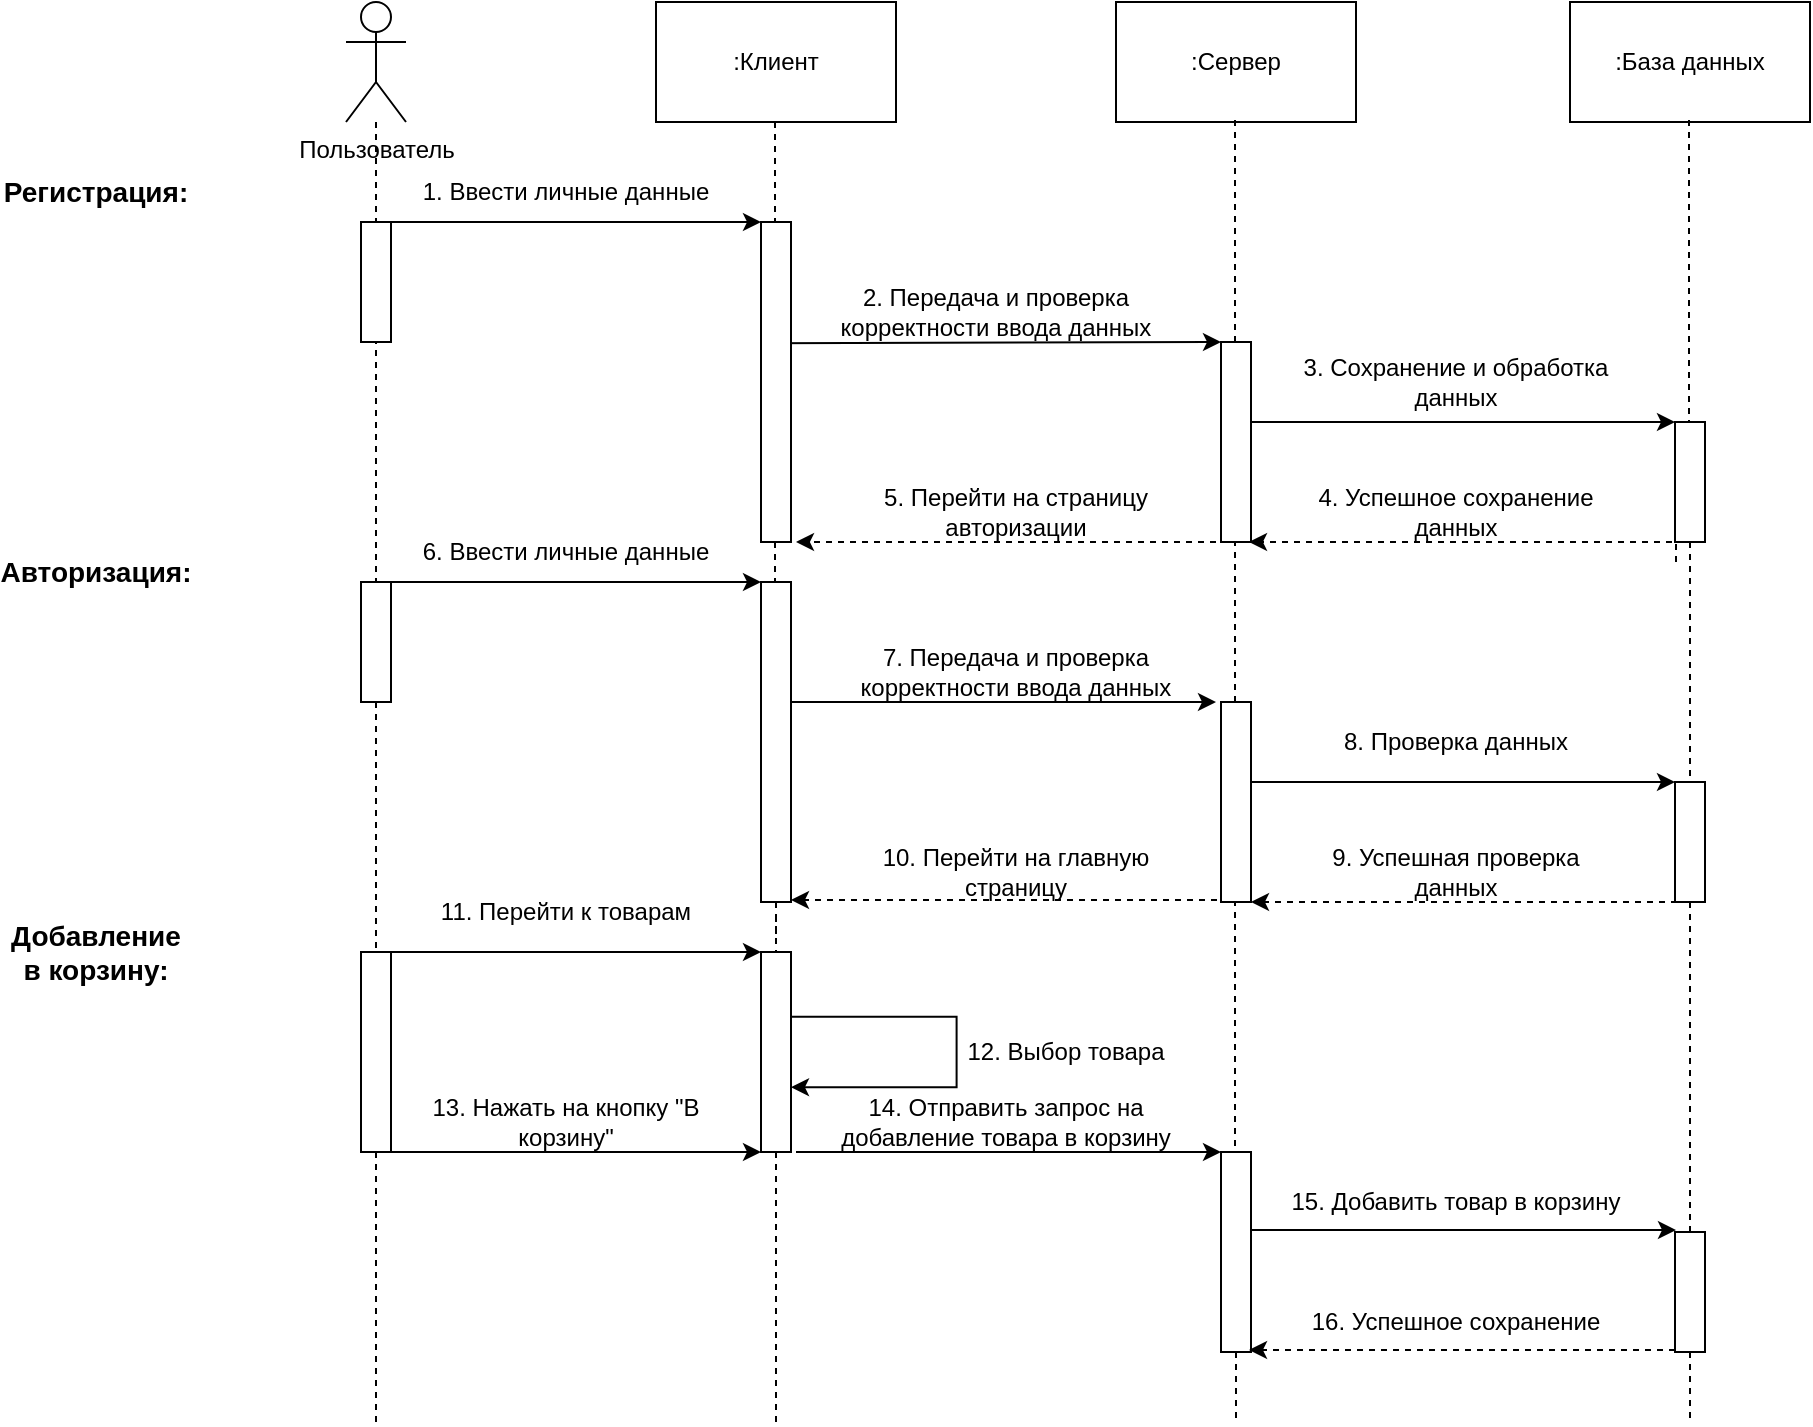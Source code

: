 <mxfile version="24.0.1" type="device">
  <diagram name="Страница — 1" id="1pUtlrG9UKzYiyhsukKt">
    <mxGraphModel dx="1877" dy="541" grid="1" gridSize="10" guides="1" tooltips="1" connect="1" arrows="1" fold="1" page="1" pageScale="1" pageWidth="827" pageHeight="1169" math="0" shadow="0">
      <root>
        <mxCell id="0" />
        <mxCell id="1" parent="0" />
        <mxCell id="Ic0sPTGeypcjQYBeRvuZ-4" style="edgeStyle=orthogonalEdgeStyle;rounded=0;orthogonalLoop=1;jettySize=auto;html=1;dashed=1;endArrow=none;endFill=0;" edge="1" parent="1" source="Ic0sPTGeypcjQYBeRvuZ-20">
          <mxGeometry relative="1" as="geometry">
            <mxPoint x="110" y="720" as="targetPoint" />
          </mxGeometry>
        </mxCell>
        <mxCell id="Ic0sPTGeypcjQYBeRvuZ-1" value="Пользователь" style="shape=umlActor;verticalLabelPosition=bottom;verticalAlign=top;html=1;outlineConnect=0;" vertex="1" parent="1">
          <mxGeometry x="95" y="10" width="30" height="60" as="geometry" />
        </mxCell>
        <mxCell id="Ic0sPTGeypcjQYBeRvuZ-31" style="rounded=0;orthogonalLoop=1;jettySize=auto;html=1;exitX=1;exitY=0;exitDx=0;exitDy=0;entryX=0;entryY=0;entryDx=0;entryDy=0;" edge="1" parent="1" source="Ic0sPTGeypcjQYBeRvuZ-2" target="Ic0sPTGeypcjQYBeRvuZ-11">
          <mxGeometry relative="1" as="geometry" />
        </mxCell>
        <mxCell id="Ic0sPTGeypcjQYBeRvuZ-5" style="edgeStyle=orthogonalEdgeStyle;rounded=0;orthogonalLoop=1;jettySize=auto;html=1;dashed=1;endArrow=none;endFill=0;" edge="1" parent="1" source="Ic0sPTGeypcjQYBeRvuZ-29">
          <mxGeometry relative="1" as="geometry">
            <mxPoint x="767" y="720" as="targetPoint" />
            <mxPoint x="766.5" y="69" as="sourcePoint" />
          </mxGeometry>
        </mxCell>
        <mxCell id="Ic0sPTGeypcjQYBeRvuZ-6" style="edgeStyle=orthogonalEdgeStyle;rounded=0;orthogonalLoop=1;jettySize=auto;html=1;dashed=1;endArrow=none;endFill=0;" edge="1" parent="1" source="Ic0sPTGeypcjQYBeRvuZ-23">
          <mxGeometry relative="1" as="geometry">
            <mxPoint x="540" y="720" as="targetPoint" />
            <mxPoint x="539.5" y="69" as="sourcePoint" />
          </mxGeometry>
        </mxCell>
        <mxCell id="Ic0sPTGeypcjQYBeRvuZ-7" style="edgeStyle=orthogonalEdgeStyle;rounded=0;orthogonalLoop=1;jettySize=auto;html=1;dashed=1;endArrow=none;endFill=0;" edge="1" parent="1" source="Ic0sPTGeypcjQYBeRvuZ-21">
          <mxGeometry relative="1" as="geometry">
            <mxPoint x="310" y="720" as="targetPoint" />
            <mxPoint x="309.5" y="70" as="sourcePoint" />
          </mxGeometry>
        </mxCell>
        <mxCell id="Ic0sPTGeypcjQYBeRvuZ-8" value=":Клиент" style="rounded=0;whiteSpace=wrap;html=1;" vertex="1" parent="1">
          <mxGeometry x="250" y="10" width="120" height="60" as="geometry" />
        </mxCell>
        <mxCell id="Ic0sPTGeypcjQYBeRvuZ-9" value=":Сервер" style="rounded=0;whiteSpace=wrap;html=1;" vertex="1" parent="1">
          <mxGeometry x="480" y="10" width="120" height="60" as="geometry" />
        </mxCell>
        <mxCell id="Ic0sPTGeypcjQYBeRvuZ-10" value=":База данных" style="rounded=0;whiteSpace=wrap;html=1;" vertex="1" parent="1">
          <mxGeometry x="707" y="10" width="120" height="60" as="geometry" />
        </mxCell>
        <mxCell id="Ic0sPTGeypcjQYBeRvuZ-15" value="" style="edgeStyle=orthogonalEdgeStyle;rounded=0;orthogonalLoop=1;jettySize=auto;html=1;dashed=1;endArrow=none;endFill=0;" edge="1" parent="1" target="Ic0sPTGeypcjQYBeRvuZ-14">
          <mxGeometry relative="1" as="geometry">
            <mxPoint x="309.5" y="1170" as="targetPoint" />
            <mxPoint x="309.5" y="70" as="sourcePoint" />
          </mxGeometry>
        </mxCell>
        <mxCell id="Ic0sPTGeypcjQYBeRvuZ-14" value="" style="rounded=0;whiteSpace=wrap;html=1;" vertex="1" parent="1">
          <mxGeometry x="302.5" y="300" width="15" height="160" as="geometry" />
        </mxCell>
        <mxCell id="Ic0sPTGeypcjQYBeRvuZ-18" value="" style="edgeStyle=orthogonalEdgeStyle;rounded=0;orthogonalLoop=1;jettySize=auto;html=1;dashed=1;endArrow=none;endFill=0;" edge="1" parent="1" target="Ic0sPTGeypcjQYBeRvuZ-17">
          <mxGeometry relative="1" as="geometry">
            <mxPoint x="766.5" y="1169" as="targetPoint" />
            <mxPoint x="766.5" y="69" as="sourcePoint" />
          </mxGeometry>
        </mxCell>
        <mxCell id="Ic0sPTGeypcjQYBeRvuZ-17" value="" style="rounded=0;whiteSpace=wrap;html=1;" vertex="1" parent="1">
          <mxGeometry x="759.5" y="220" width="15" height="60" as="geometry" />
        </mxCell>
        <mxCell id="Ic0sPTGeypcjQYBeRvuZ-22" value="" style="edgeStyle=orthogonalEdgeStyle;rounded=0;orthogonalLoop=1;jettySize=auto;html=1;dashed=1;endArrow=none;endFill=0;" edge="1" parent="1" source="Ic0sPTGeypcjQYBeRvuZ-14" target="Ic0sPTGeypcjQYBeRvuZ-21">
          <mxGeometry relative="1" as="geometry">
            <mxPoint x="309.5" y="1170" as="targetPoint" />
            <mxPoint x="310" y="460" as="sourcePoint" />
          </mxGeometry>
        </mxCell>
        <mxCell id="Ic0sPTGeypcjQYBeRvuZ-47" style="edgeStyle=orthogonalEdgeStyle;rounded=0;orthogonalLoop=1;jettySize=auto;html=1;entryX=0.98;entryY=0.852;entryDx=0;entryDy=0;entryPerimeter=0;" edge="1" parent="1">
          <mxGeometry relative="1" as="geometry">
            <mxPoint x="317.5" y="552.6" as="targetPoint" />
            <mxPoint x="317.8" y="517.4" as="sourcePoint" />
            <Array as="points">
              <mxPoint x="400.3" y="517.4" />
              <mxPoint x="400.3" y="552.4" />
            </Array>
          </mxGeometry>
        </mxCell>
        <mxCell id="Ic0sPTGeypcjQYBeRvuZ-21" value="" style="rounded=0;whiteSpace=wrap;html=1;" vertex="1" parent="1">
          <mxGeometry x="302.5" y="485" width="15" height="100" as="geometry" />
        </mxCell>
        <mxCell id="Ic0sPTGeypcjQYBeRvuZ-24" value="" style="edgeStyle=orthogonalEdgeStyle;rounded=0;orthogonalLoop=1;jettySize=auto;html=1;dashed=1;endArrow=none;endFill=0;" edge="1" parent="1" target="Ic0sPTGeypcjQYBeRvuZ-23">
          <mxGeometry relative="1" as="geometry">
            <mxPoint x="539.5" y="1169" as="targetPoint" />
            <mxPoint x="539.5" y="69" as="sourcePoint" />
          </mxGeometry>
        </mxCell>
        <mxCell id="Ic0sPTGeypcjQYBeRvuZ-23" value="" style="rounded=0;whiteSpace=wrap;html=1;" vertex="1" parent="1">
          <mxGeometry x="532.5" y="585" width="15" height="100" as="geometry" />
        </mxCell>
        <mxCell id="Ic0sPTGeypcjQYBeRvuZ-25" value="" style="rounded=0;whiteSpace=wrap;html=1;" vertex="1" parent="1">
          <mxGeometry x="102.5" y="300" width="15" height="60" as="geometry" />
        </mxCell>
        <mxCell id="Ic0sPTGeypcjQYBeRvuZ-28" value="" style="edgeStyle=orthogonalEdgeStyle;rounded=0;orthogonalLoop=1;jettySize=auto;html=1;dashed=1;endArrow=none;endFill=0;" edge="1" parent="1" source="Ic0sPTGeypcjQYBeRvuZ-17" target="Ic0sPTGeypcjQYBeRvuZ-27">
          <mxGeometry relative="1" as="geometry">
            <mxPoint x="766.5" y="1169" as="targetPoint" />
            <mxPoint x="767" y="280" as="sourcePoint" />
          </mxGeometry>
        </mxCell>
        <mxCell id="Ic0sPTGeypcjQYBeRvuZ-27" value="" style="rounded=0;whiteSpace=wrap;html=1;" vertex="1" parent="1">
          <mxGeometry x="759.5" y="400" width="15" height="60" as="geometry" />
        </mxCell>
        <mxCell id="Ic0sPTGeypcjQYBeRvuZ-30" value="" style="edgeStyle=orthogonalEdgeStyle;rounded=0;orthogonalLoop=1;jettySize=auto;html=1;dashed=1;endArrow=none;endFill=0;" edge="1" parent="1" source="Ic0sPTGeypcjQYBeRvuZ-27" target="Ic0sPTGeypcjQYBeRvuZ-29">
          <mxGeometry relative="1" as="geometry">
            <mxPoint x="766.5" y="1169" as="targetPoint" />
            <mxPoint x="767" y="460" as="sourcePoint" />
          </mxGeometry>
        </mxCell>
        <mxCell id="Ic0sPTGeypcjQYBeRvuZ-29" value="" style="rounded=0;whiteSpace=wrap;html=1;" vertex="1" parent="1">
          <mxGeometry x="759.5" y="625" width="15" height="60" as="geometry" />
        </mxCell>
        <mxCell id="Ic0sPTGeypcjQYBeRvuZ-33" style="rounded=0;orthogonalLoop=1;jettySize=auto;html=1;entryX=0;entryY=0;entryDx=0;entryDy=0;exitX=0.18;exitY=0.379;exitDx=0;exitDy=0;exitPerimeter=0;" edge="1" parent="1" source="Ic0sPTGeypcjQYBeRvuZ-11">
          <mxGeometry relative="1" as="geometry">
            <mxPoint x="320" y="180" as="sourcePoint" />
            <mxPoint x="532.5" y="180" as="targetPoint" />
          </mxGeometry>
        </mxCell>
        <mxCell id="Ic0sPTGeypcjQYBeRvuZ-35" style="rounded=0;orthogonalLoop=1;jettySize=auto;html=1;entryX=0;entryY=0;entryDx=0;entryDy=0;" edge="1" parent="1">
          <mxGeometry relative="1" as="geometry">
            <mxPoint x="547" y="220" as="sourcePoint" />
            <mxPoint x="759.5" y="220" as="targetPoint" />
          </mxGeometry>
        </mxCell>
        <mxCell id="Ic0sPTGeypcjQYBeRvuZ-36" style="rounded=0;orthogonalLoop=1;jettySize=auto;html=1;entryX=0;entryY=0;entryDx=0;entryDy=0;" edge="1" parent="1">
          <mxGeometry relative="1" as="geometry">
            <mxPoint x="547" y="400" as="sourcePoint" />
            <mxPoint x="759.5" y="400" as="targetPoint" />
          </mxGeometry>
        </mxCell>
        <mxCell id="Ic0sPTGeypcjQYBeRvuZ-37" style="rounded=0;orthogonalLoop=1;jettySize=auto;html=1;entryX=0;entryY=0;entryDx=0;entryDy=0;" edge="1" parent="1">
          <mxGeometry relative="1" as="geometry">
            <mxPoint x="547.5" y="624" as="sourcePoint" />
            <mxPoint x="760" y="624" as="targetPoint" />
          </mxGeometry>
        </mxCell>
        <mxCell id="Ic0sPTGeypcjQYBeRvuZ-11" value="" style="rounded=0;whiteSpace=wrap;html=1;" vertex="1" parent="1">
          <mxGeometry x="302.5" y="120" width="15" height="160" as="geometry" />
        </mxCell>
        <mxCell id="Ic0sPTGeypcjQYBeRvuZ-38" style="rounded=0;orthogonalLoop=1;jettySize=auto;html=1;entryX=0;entryY=0;entryDx=0;entryDy=0;" edge="1" parent="1">
          <mxGeometry relative="1" as="geometry">
            <mxPoint x="317.5" y="360" as="sourcePoint" />
            <mxPoint x="530" y="360" as="targetPoint" />
          </mxGeometry>
        </mxCell>
        <mxCell id="Ic0sPTGeypcjQYBeRvuZ-39" style="rounded=0;orthogonalLoop=1;jettySize=auto;html=1;entryX=0;entryY=0;entryDx=0;entryDy=0;" edge="1" parent="1">
          <mxGeometry relative="1" as="geometry">
            <mxPoint x="320" y="585" as="sourcePoint" />
            <mxPoint x="532.5" y="585" as="targetPoint" />
          </mxGeometry>
        </mxCell>
        <mxCell id="Ic0sPTGeypcjQYBeRvuZ-40" style="rounded=0;orthogonalLoop=1;jettySize=auto;html=1;exitX=1;exitY=0;exitDx=0;exitDy=0;entryX=0;entryY=0;entryDx=0;entryDy=0;" edge="1" parent="1">
          <mxGeometry relative="1" as="geometry">
            <mxPoint x="117.5" y="300" as="sourcePoint" />
            <mxPoint x="302.5" y="300" as="targetPoint" />
          </mxGeometry>
        </mxCell>
        <mxCell id="Ic0sPTGeypcjQYBeRvuZ-41" style="rounded=0;orthogonalLoop=1;jettySize=auto;html=1;exitX=1;exitY=0;exitDx=0;exitDy=0;entryX=0;entryY=0;entryDx=0;entryDy=0;" edge="1" parent="1">
          <mxGeometry relative="1" as="geometry">
            <mxPoint x="117.5" y="485" as="sourcePoint" />
            <mxPoint x="302.5" y="485" as="targetPoint" />
          </mxGeometry>
        </mxCell>
        <mxCell id="Ic0sPTGeypcjQYBeRvuZ-42" value="" style="edgeStyle=orthogonalEdgeStyle;rounded=0;orthogonalLoop=1;jettySize=auto;html=1;dashed=1;endArrow=none;endFill=0;" edge="1" parent="1" source="Ic0sPTGeypcjQYBeRvuZ-25" target="Ic0sPTGeypcjQYBeRvuZ-20">
          <mxGeometry relative="1" as="geometry">
            <mxPoint x="110" y="1170" as="targetPoint" />
            <mxPoint x="110" y="360" as="sourcePoint" />
          </mxGeometry>
        </mxCell>
        <mxCell id="Ic0sPTGeypcjQYBeRvuZ-20" value="" style="rounded=0;whiteSpace=wrap;html=1;" vertex="1" parent="1">
          <mxGeometry x="102.5" y="485" width="15" height="100" as="geometry" />
        </mxCell>
        <mxCell id="Ic0sPTGeypcjQYBeRvuZ-43" style="rounded=0;orthogonalLoop=1;jettySize=auto;html=1;exitX=1;exitY=0;exitDx=0;exitDy=0;entryX=0;entryY=0;entryDx=0;entryDy=0;" edge="1" parent="1">
          <mxGeometry relative="1" as="geometry">
            <mxPoint x="117.5" y="585" as="sourcePoint" />
            <mxPoint x="302.5" y="585" as="targetPoint" />
          </mxGeometry>
        </mxCell>
        <mxCell id="Ic0sPTGeypcjQYBeRvuZ-44" style="edgeStyle=orthogonalEdgeStyle;rounded=0;orthogonalLoop=1;jettySize=auto;html=1;dashed=1;" edge="1" parent="1">
          <mxGeometry relative="1" as="geometry">
            <mxPoint x="530" y="280" as="sourcePoint" />
            <mxPoint x="320" y="280" as="targetPoint" />
            <Array as="points">
              <mxPoint x="320" y="280" />
            </Array>
          </mxGeometry>
        </mxCell>
        <mxCell id="Ic0sPTGeypcjQYBeRvuZ-45" style="edgeStyle=orthogonalEdgeStyle;rounded=0;orthogonalLoop=1;jettySize=auto;html=1;dashed=1;" edge="1" parent="1">
          <mxGeometry relative="1" as="geometry">
            <mxPoint x="530.5" y="459" as="sourcePoint" />
            <mxPoint x="317.5" y="459" as="targetPoint" />
            <Array as="points">
              <mxPoint x="317.5" y="459" />
            </Array>
          </mxGeometry>
        </mxCell>
        <mxCell id="Ic0sPTGeypcjQYBeRvuZ-48" style="edgeStyle=orthogonalEdgeStyle;rounded=0;orthogonalLoop=1;jettySize=auto;html=1;dashed=1;" edge="1" parent="1">
          <mxGeometry relative="1" as="geometry">
            <mxPoint x="759.5" y="684" as="sourcePoint" />
            <mxPoint x="546.5" y="684" as="targetPoint" />
            <Array as="points">
              <mxPoint x="546.5" y="684" />
            </Array>
          </mxGeometry>
        </mxCell>
        <mxCell id="Ic0sPTGeypcjQYBeRvuZ-49" style="edgeStyle=orthogonalEdgeStyle;rounded=0;orthogonalLoop=1;jettySize=auto;html=1;dashed=1;" edge="1" parent="1">
          <mxGeometry relative="1" as="geometry">
            <mxPoint x="760.5" y="460" as="sourcePoint" />
            <mxPoint x="547.5" y="460" as="targetPoint" />
            <Array as="points">
              <mxPoint x="547.5" y="460" />
            </Array>
          </mxGeometry>
        </mxCell>
        <mxCell id="Ic0sPTGeypcjQYBeRvuZ-50" style="edgeStyle=orthogonalEdgeStyle;rounded=0;orthogonalLoop=1;jettySize=auto;html=1;dashed=1;" edge="1" parent="1">
          <mxGeometry relative="1" as="geometry">
            <mxPoint x="760" y="290" as="sourcePoint" />
            <mxPoint x="546.5" y="280" as="targetPoint" />
            <Array as="points">
              <mxPoint x="546.5" y="280" />
            </Array>
          </mxGeometry>
        </mxCell>
        <mxCell id="Ic0sPTGeypcjQYBeRvuZ-16" value="" style="rounded=0;whiteSpace=wrap;html=1;" vertex="1" parent="1">
          <mxGeometry x="532.5" y="180" width="15" height="100" as="geometry" />
        </mxCell>
        <mxCell id="Ic0sPTGeypcjQYBeRvuZ-19" value="" style="rounded=0;whiteSpace=wrap;html=1;" vertex="1" parent="1">
          <mxGeometry x="532.5" y="360" width="15" height="100" as="geometry" />
        </mxCell>
        <mxCell id="Ic0sPTGeypcjQYBeRvuZ-26" value="" style="edgeStyle=orthogonalEdgeStyle;rounded=0;orthogonalLoop=1;jettySize=auto;html=1;dashed=1;endArrow=none;endFill=0;" edge="1" parent="1" source="Ic0sPTGeypcjQYBeRvuZ-1" target="Ic0sPTGeypcjQYBeRvuZ-25">
          <mxGeometry relative="1" as="geometry">
            <mxPoint x="110" y="1170" as="targetPoint" />
            <mxPoint x="110" y="70" as="sourcePoint" />
          </mxGeometry>
        </mxCell>
        <mxCell id="Ic0sPTGeypcjQYBeRvuZ-2" value="" style="rounded=0;whiteSpace=wrap;html=1;" vertex="1" parent="1">
          <mxGeometry x="102.5" y="120" width="15" height="60" as="geometry" />
        </mxCell>
        <mxCell id="Ic0sPTGeypcjQYBeRvuZ-51" value="1. Ввести личные данные" style="text;html=1;align=center;verticalAlign=middle;whiteSpace=wrap;rounded=0;" vertex="1" parent="1">
          <mxGeometry x="125" y="90" width="160" height="30" as="geometry" />
        </mxCell>
        <mxCell id="Ic0sPTGeypcjQYBeRvuZ-53" value="6. Ввести личные данные" style="text;html=1;align=center;verticalAlign=middle;whiteSpace=wrap;rounded=0;" vertex="1" parent="1">
          <mxGeometry x="125" y="270" width="160" height="30" as="geometry" />
        </mxCell>
        <mxCell id="Ic0sPTGeypcjQYBeRvuZ-54" value="11. Перейти к товарам" style="text;html=1;align=center;verticalAlign=middle;whiteSpace=wrap;rounded=0;" vertex="1" parent="1">
          <mxGeometry x="125" y="450" width="160" height="30" as="geometry" />
        </mxCell>
        <mxCell id="Ic0sPTGeypcjQYBeRvuZ-57" value="13. Нажать на кнопку &quot;В корзину&quot;" style="text;html=1;align=center;verticalAlign=middle;whiteSpace=wrap;rounded=0;" vertex="1" parent="1">
          <mxGeometry x="125" y="555" width="160" height="30" as="geometry" />
        </mxCell>
        <mxCell id="Ic0sPTGeypcjQYBeRvuZ-58" value="2. Передача и проверка корректности ввода данных" style="text;html=1;align=center;verticalAlign=middle;whiteSpace=wrap;rounded=0;" vertex="1" parent="1">
          <mxGeometry x="340" y="150" width="160" height="30" as="geometry" />
        </mxCell>
        <mxCell id="Ic0sPTGeypcjQYBeRvuZ-59" value="5. Перейти на страницу авторизации" style="text;html=1;align=center;verticalAlign=middle;whiteSpace=wrap;rounded=0;" vertex="1" parent="1">
          <mxGeometry x="350" y="250" width="160" height="30" as="geometry" />
        </mxCell>
        <mxCell id="Ic0sPTGeypcjQYBeRvuZ-61" value="3. Сохранение и обработка данных" style="text;html=1;align=center;verticalAlign=middle;whiteSpace=wrap;rounded=0;" vertex="1" parent="1">
          <mxGeometry x="570" y="185" width="160" height="30" as="geometry" />
        </mxCell>
        <mxCell id="Ic0sPTGeypcjQYBeRvuZ-63" value="4. Успешное сохранение данных" style="text;html=1;align=center;verticalAlign=middle;whiteSpace=wrap;rounded=0;" vertex="1" parent="1">
          <mxGeometry x="570" y="250" width="160" height="30" as="geometry" />
        </mxCell>
        <mxCell id="Ic0sPTGeypcjQYBeRvuZ-65" value="8. Проверка данных" style="text;html=1;align=center;verticalAlign=middle;whiteSpace=wrap;rounded=0;" vertex="1" parent="1">
          <mxGeometry x="570" y="365" width="160" height="30" as="geometry" />
        </mxCell>
        <mxCell id="Ic0sPTGeypcjQYBeRvuZ-66" value="9. Успешная проверка данных" style="text;html=1;align=center;verticalAlign=middle;whiteSpace=wrap;rounded=0;" vertex="1" parent="1">
          <mxGeometry x="570" y="430" width="160" height="30" as="geometry" />
        </mxCell>
        <mxCell id="Ic0sPTGeypcjQYBeRvuZ-67" value="10. Перейти на главную страницу" style="text;html=1;align=center;verticalAlign=middle;whiteSpace=wrap;rounded=0;" vertex="1" parent="1">
          <mxGeometry x="350" y="430" width="160" height="30" as="geometry" />
        </mxCell>
        <mxCell id="Ic0sPTGeypcjQYBeRvuZ-68" value="7. Передача и проверка корректности ввода данных" style="text;html=1;align=center;verticalAlign=middle;whiteSpace=wrap;rounded=0;" vertex="1" parent="1">
          <mxGeometry x="350" y="330" width="160" height="30" as="geometry" />
        </mxCell>
        <mxCell id="Ic0sPTGeypcjQYBeRvuZ-69" value="12. Выбор товара" style="text;html=1;align=center;verticalAlign=middle;whiteSpace=wrap;rounded=0;" vertex="1" parent="1">
          <mxGeometry x="400" y="520" width="110" height="30" as="geometry" />
        </mxCell>
        <mxCell id="Ic0sPTGeypcjQYBeRvuZ-70" value="14. Отправить запрос на добавление товара в корзину" style="text;html=1;align=center;verticalAlign=middle;whiteSpace=wrap;rounded=0;" vertex="1" parent="1">
          <mxGeometry x="330" y="555" width="190" height="30" as="geometry" />
        </mxCell>
        <mxCell id="Ic0sPTGeypcjQYBeRvuZ-71" value="15. Добавить товар в корзину" style="text;html=1;align=center;verticalAlign=middle;whiteSpace=wrap;rounded=0;" vertex="1" parent="1">
          <mxGeometry x="555" y="595" width="190" height="30" as="geometry" />
        </mxCell>
        <mxCell id="Ic0sPTGeypcjQYBeRvuZ-72" value="16. Успешное сохранение" style="text;html=1;align=center;verticalAlign=middle;whiteSpace=wrap;rounded=0;" vertex="1" parent="1">
          <mxGeometry x="555" y="655" width="190" height="30" as="geometry" />
        </mxCell>
        <mxCell id="Ic0sPTGeypcjQYBeRvuZ-73" value="Регистрация:" style="text;html=1;align=center;verticalAlign=middle;whiteSpace=wrap;rounded=0;fontSize=14;fontStyle=1" vertex="1" parent="1">
          <mxGeometry x="-60" y="90" width="60" height="30" as="geometry" />
        </mxCell>
        <mxCell id="Ic0sPTGeypcjQYBeRvuZ-74" value="Авторизация:" style="text;html=1;align=center;verticalAlign=middle;whiteSpace=wrap;rounded=0;fontSize=14;fontStyle=1" vertex="1" parent="1">
          <mxGeometry x="-60" y="280" width="60" height="30" as="geometry" />
        </mxCell>
        <mxCell id="Ic0sPTGeypcjQYBeRvuZ-75" value="Добавление в корзину:" style="text;html=1;align=center;verticalAlign=middle;whiteSpace=wrap;rounded=0;fontSize=14;fontStyle=1" vertex="1" parent="1">
          <mxGeometry x="-60" y="470" width="60" height="30" as="geometry" />
        </mxCell>
      </root>
    </mxGraphModel>
  </diagram>
</mxfile>
